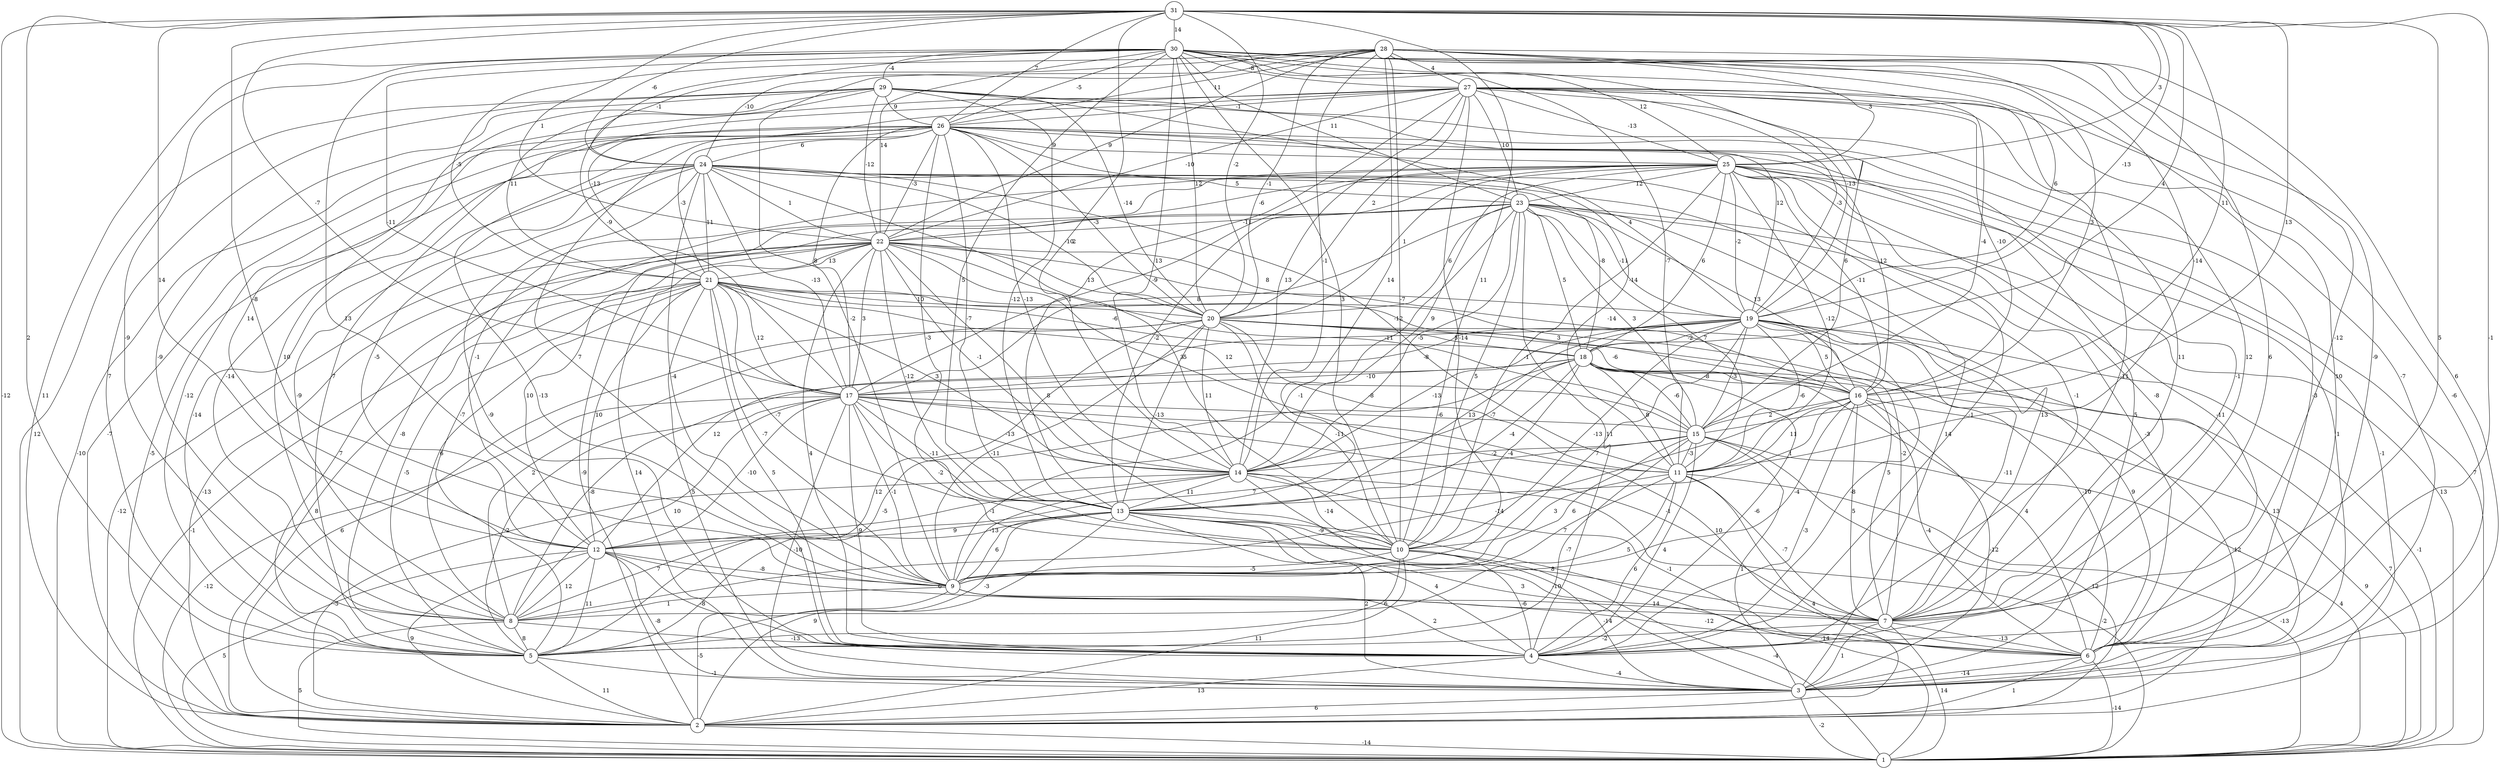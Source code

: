 graph { 
	 fontname="Helvetica,Arial,sans-serif" 
	 node [shape = circle]; 
	 31 -- 1 [label = "-12"];
	 31 -- 4 [label = "5"];
	 31 -- 5 [label = "2"];
	 31 -- 6 [label = "-1"];
	 31 -- 9 [label = "-8"];
	 31 -- 10 [label = "11"];
	 31 -- 12 [label = "14"];
	 31 -- 14 [label = "2"];
	 31 -- 15 [label = "13"];
	 31 -- 16 [label = "11"];
	 31 -- 17 [label = "-7"];
	 31 -- 18 [label = "4"];
	 31 -- 19 [label = "-13"];
	 31 -- 20 [label = "-2"];
	 31 -- 22 [label = "1"];
	 31 -- 24 [label = "-6"];
	 31 -- 25 [label = "3"];
	 31 -- 26 [label = "7"];
	 31 -- 30 [label = "14"];
	 30 -- 2 [label = "11"];
	 30 -- 3 [label = "-7"];
	 30 -- 6 [label = "-9"];
	 30 -- 8 [label = "-9"];
	 30 -- 9 [label = "13"];
	 30 -- 10 [label = "3"];
	 30 -- 11 [label = "-7"];
	 30 -- 13 [label = "5"];
	 30 -- 14 [label = "13"];
	 30 -- 15 [label = "-4"];
	 30 -- 16 [label = "3"];
	 30 -- 17 [label = "-11"];
	 30 -- 19 [label = "-13"];
	 30 -- 20 [label = "12"];
	 30 -- 22 [label = "14"];
	 30 -- 23 [label = "11"];
	 30 -- 24 [label = "-1"];
	 30 -- 25 [label = "12"];
	 30 -- 26 [label = "-5"];
	 30 -- 27 [label = "-8"];
	 30 -- 29 [label = "-4"];
	 29 -- 1 [label = "12"];
	 29 -- 5 [label = "7"];
	 29 -- 7 [label = "11"];
	 29 -- 8 [label = "-9"];
	 29 -- 11 [label = "-14"];
	 29 -- 12 [label = "14"];
	 29 -- 13 [label = "-12"];
	 29 -- 19 [label = "12"];
	 29 -- 20 [label = "-14"];
	 29 -- 21 [label = "11"];
	 29 -- 22 [label = "-12"];
	 29 -- 26 [label = "9"];
	 28 -- 3 [label = "6"];
	 28 -- 4 [label = "6"];
	 28 -- 7 [label = "-12"];
	 28 -- 9 [label = "-2"];
	 28 -- 10 [label = "-7"];
	 28 -- 11 [label = "-14"];
	 28 -- 13 [label = "14"];
	 28 -- 14 [label = "-1"];
	 28 -- 17 [label = "-9"];
	 28 -- 19 [label = "6"];
	 28 -- 20 [label = "-1"];
	 28 -- 21 [label = "-5"];
	 28 -- 22 [label = "9"];
	 28 -- 24 [label = "-10"];
	 28 -- 25 [label = "3"];
	 28 -- 26 [label = "11"];
	 28 -- 27 [label = "4"];
	 27 -- 3 [label = "-6"];
	 27 -- 4 [label = "-11"];
	 27 -- 5 [label = "7"];
	 27 -- 6 [label = "10"];
	 27 -- 7 [label = "12"];
	 27 -- 8 [label = "10"];
	 27 -- 9 [label = "-14"];
	 27 -- 13 [label = "-1"];
	 27 -- 14 [label = "13"];
	 27 -- 15 [label = "6"];
	 27 -- 16 [label = "-10"];
	 27 -- 19 [label = "-3"];
	 27 -- 20 [label = "2"];
	 27 -- 21 [label = "-13"];
	 27 -- 22 [label = "-10"];
	 27 -- 23 [label = "10"];
	 27 -- 25 [label = "-13"];
	 27 -- 26 [label = "-1"];
	 26 -- 1 [label = "-10"];
	 26 -- 2 [label = "-7"];
	 26 -- 3 [label = "5"];
	 26 -- 4 [label = "-13"];
	 26 -- 5 [label = "-12"];
	 26 -- 6 [label = "-3"];
	 26 -- 7 [label = "-1"];
	 26 -- 8 [label = "-14"];
	 26 -- 9 [label = "7"];
	 26 -- 10 [label = "-3"];
	 26 -- 13 [label = "-7"];
	 26 -- 14 [label = "-13"];
	 26 -- 16 [label = "12"];
	 26 -- 17 [label = "8"];
	 26 -- 19 [label = "4"];
	 26 -- 20 [label = "-3"];
	 26 -- 21 [label = "-3"];
	 26 -- 22 [label = "-3"];
	 26 -- 24 [label = "6"];
	 26 -- 25 [label = "9"];
	 25 -- 1 [label = "7"];
	 25 -- 2 [label = "-1"];
	 25 -- 3 [label = "1"];
	 25 -- 4 [label = "-1"];
	 25 -- 5 [label = "-7"];
	 25 -- 6 [label = "-11"];
	 25 -- 7 [label = "-8"];
	 25 -- 10 [label = "-1"];
	 25 -- 11 [label = "-12"];
	 25 -- 12 [label = "-1"];
	 25 -- 13 [label = "-2"];
	 25 -- 14 [label = "9"];
	 25 -- 16 [label = "-11"];
	 25 -- 17 [label = "-9"];
	 25 -- 18 [label = "6"];
	 25 -- 19 [label = "-2"];
	 25 -- 20 [label = "1"];
	 25 -- 22 [label = "-6"];
	 25 -- 23 [label = "12"];
	 24 -- 2 [label = "-5"];
	 24 -- 3 [label = "14"];
	 24 -- 4 [label = "-9"];
	 24 -- 5 [label = "-14"];
	 24 -- 7 [label = "-1"];
	 24 -- 8 [label = "-9"];
	 24 -- 9 [label = "-4"];
	 24 -- 10 [label = "3"];
	 24 -- 11 [label = "-12"];
	 24 -- 12 [label = "-5"];
	 24 -- 17 [label = "-13"];
	 24 -- 18 [label = "-8"];
	 24 -- 20 [label = "-10"];
	 24 -- 21 [label = "11"];
	 24 -- 22 [label = "1"];
	 24 -- 23 [label = "5"];
	 23 -- 1 [label = "13"];
	 23 -- 2 [label = "-9"];
	 23 -- 4 [label = "11"];
	 23 -- 5 [label = "-8"];
	 23 -- 6 [label = "-3"];
	 23 -- 7 [label = "13"];
	 23 -- 9 [label = "-1"];
	 23 -- 10 [label = "5"];
	 23 -- 11 [label = "7"];
	 23 -- 14 [label = "-5"];
	 23 -- 15 [label = "3"];
	 23 -- 16 [label = "13"];
	 23 -- 17 [label = "8"];
	 23 -- 18 [label = "5"];
	 23 -- 19 [label = "-11"];
	 23 -- 20 [label = "6"];
	 23 -- 22 [label = "-11"];
	 22 -- 1 [label = "-12"];
	 22 -- 2 [label = "-13"];
	 22 -- 3 [label = "14"];
	 22 -- 4 [label = "4"];
	 22 -- 5 [label = "7"];
	 22 -- 10 [label = "8"];
	 22 -- 11 [label = "-5"];
	 22 -- 12 [label = "10"];
	 22 -- 13 [label = "-12"];
	 22 -- 14 [label = "-1"];
	 22 -- 15 [label = "-11"];
	 22 -- 16 [label = "-14"];
	 22 -- 17 [label = "3"];
	 22 -- 19 [label = "8"];
	 22 -- 20 [label = "13"];
	 22 -- 21 [label = "13"];
	 21 -- 1 [label = "-1"];
	 21 -- 2 [label = "8"];
	 21 -- 3 [label = "5"];
	 21 -- 4 [label = "5"];
	 21 -- 5 [label = "-5"];
	 21 -- 7 [label = "-2"];
	 21 -- 8 [label = "6"];
	 21 -- 9 [label = "-7"];
	 21 -- 10 [label = "-7"];
	 21 -- 12 [label = "10"];
	 21 -- 14 [label = "3"];
	 21 -- 15 [label = "12"];
	 21 -- 16 [label = "3"];
	 21 -- 17 [label = "12"];
	 21 -- 18 [label = "-6"];
	 21 -- 20 [label = "10"];
	 20 -- 2 [label = "6"];
	 20 -- 5 [label = "12"];
	 20 -- 6 [label = "-10"];
	 20 -- 7 [label = "5"];
	 20 -- 8 [label = "2"];
	 20 -- 9 [label = "-11"];
	 20 -- 10 [label = "-11"];
	 20 -- 11 [label = "-8"];
	 20 -- 13 [label = "-13"];
	 20 -- 14 [label = "11"];
	 20 -- 16 [label = "-6"];
	 20 -- 18 [label = "5"];
	 19 -- 1 [label = "-1"];
	 19 -- 3 [label = "13"];
	 19 -- 4 [label = "-8"];
	 19 -- 6 [label = "9"];
	 19 -- 7 [label = "-11"];
	 19 -- 9 [label = "7"];
	 19 -- 10 [label = "-13"];
	 19 -- 11 [label = "-6"];
	 19 -- 12 [label = "12"];
	 19 -- 13 [label = "13"];
	 19 -- 14 [label = "-13"];
	 19 -- 15 [label = "-3"];
	 19 -- 16 [label = "5"];
	 19 -- 17 [label = "-8"];
	 19 -- 18 [label = "-2"];
	 18 -- 1 [label = "7"];
	 18 -- 2 [label = "-12"];
	 18 -- 4 [label = "-6"];
	 18 -- 5 [label = "-5"];
	 18 -- 6 [label = "4"];
	 18 -- 8 [label = "-8"];
	 18 -- 10 [label = "-4"];
	 18 -- 11 [label = "8"];
	 18 -- 13 [label = "-4"];
	 18 -- 14 [label = "-7"];
	 18 -- 15 [label = "-6"];
	 18 -- 16 [label = "-8"];
	 18 -- 17 [label = "-10"];
	 17 -- 1 [label = "-12"];
	 17 -- 3 [label = "-10"];
	 17 -- 4 [label = "9"];
	 17 -- 5 [label = "-2"];
	 17 -- 6 [label = "10"];
	 17 -- 7 [label = "-1"];
	 17 -- 8 [label = "10"];
	 17 -- 9 [label = "-1"];
	 17 -- 10 [label = "-2"];
	 17 -- 12 [label = "-10"];
	 17 -- 13 [label = "-11"];
	 17 -- 14 [label = "-13"];
	 17 -- 15 [label = "-6"];
	 16 -- 1 [label = "9"];
	 16 -- 3 [label = "-12"];
	 16 -- 4 [label = "-3"];
	 16 -- 6 [label = "-4"];
	 16 -- 7 [label = "5"];
	 16 -- 8 [label = "-14"];
	 16 -- 9 [label = "-4"];
	 16 -- 11 [label = "11"];
	 16 -- 13 [label = "1"];
	 16 -- 15 [label = "2"];
	 15 -- 1 [label = "4"];
	 15 -- 2 [label = "12"];
	 15 -- 3 [label = "1"];
	 15 -- 4 [label = "4"];
	 15 -- 5 [label = "-7"];
	 15 -- 9 [label = "6"];
	 15 -- 11 [label = "-3"];
	 15 -- 12 [label = "7"];
	 15 -- 14 [label = "-2"];
	 14 -- 1 [label = "-2"];
	 14 -- 2 [label = "-5"];
	 14 -- 3 [label = "-10"];
	 14 -- 6 [label = "-1"];
	 14 -- 9 [label = "-13"];
	 14 -- 10 [label = "-14"];
	 14 -- 12 [label = "-1"];
	 14 -- 13 [label = "11"];
	 13 -- 1 [label = "-14"];
	 13 -- 2 [label = "9"];
	 13 -- 3 [label = "2"];
	 13 -- 4 [label = "4"];
	 13 -- 5 [label = "-3"];
	 13 -- 6 [label = "3"];
	 13 -- 7 [label = "8"];
	 13 -- 8 [label = "7"];
	 13 -- 9 [label = "6"];
	 13 -- 10 [label = "-9"];
	 13 -- 12 [label = "9"];
	 12 -- 1 [label = "5"];
	 12 -- 2 [label = "9"];
	 12 -- 3 [label = "-8"];
	 12 -- 4 [label = "-8"];
	 12 -- 5 [label = "11"];
	 12 -- 7 [label = "6"];
	 12 -- 8 [label = "12"];
	 12 -- 9 [label = "-8"];
	 11 -- 1 [label = "-13"];
	 11 -- 2 [label = "4"];
	 11 -- 4 [label = "6"];
	 11 -- 7 [label = "-7"];
	 11 -- 8 [label = "5"];
	 11 -- 9 [label = "7"];
	 11 -- 10 [label = "3"];
	 10 -- 1 [label = "-4"];
	 10 -- 2 [label = "11"];
	 10 -- 3 [label = "-14"];
	 10 -- 4 [label = "-6"];
	 10 -- 5 [label = "6"];
	 10 -- 9 [label = "-5"];
	 9 -- 2 [label = "-5"];
	 9 -- 4 [label = "2"];
	 9 -- 6 [label = "-12"];
	 9 -- 7 [label = "14"];
	 9 -- 8 [label = "1"];
	 8 -- 1 [label = "5"];
	 8 -- 4 [label = "-13"];
	 8 -- 5 [label = "8"];
	 7 -- 1 [label = "14"];
	 7 -- 3 [label = "1"];
	 7 -- 5 [label = "-2"];
	 7 -- 6 [label = "-13"];
	 6 -- 1 [label = "-14"];
	 6 -- 2 [label = "1"];
	 6 -- 3 [label = "-14"];
	 5 -- 2 [label = "11"];
	 5 -- 3 [label = "-1"];
	 4 -- 2 [label = "13"];
	 4 -- 3 [label = "-4"];
	 3 -- 1 [label = "-2"];
	 3 -- 2 [label = "6"];
	 2 -- 1 [label = "-14"];
	 1;
	 2;
	 3;
	 4;
	 5;
	 6;
	 7;
	 8;
	 9;
	 10;
	 11;
	 12;
	 13;
	 14;
	 15;
	 16;
	 17;
	 18;
	 19;
	 20;
	 21;
	 22;
	 23;
	 24;
	 25;
	 26;
	 27;
	 28;
	 29;
	 30;
	 31;
}
